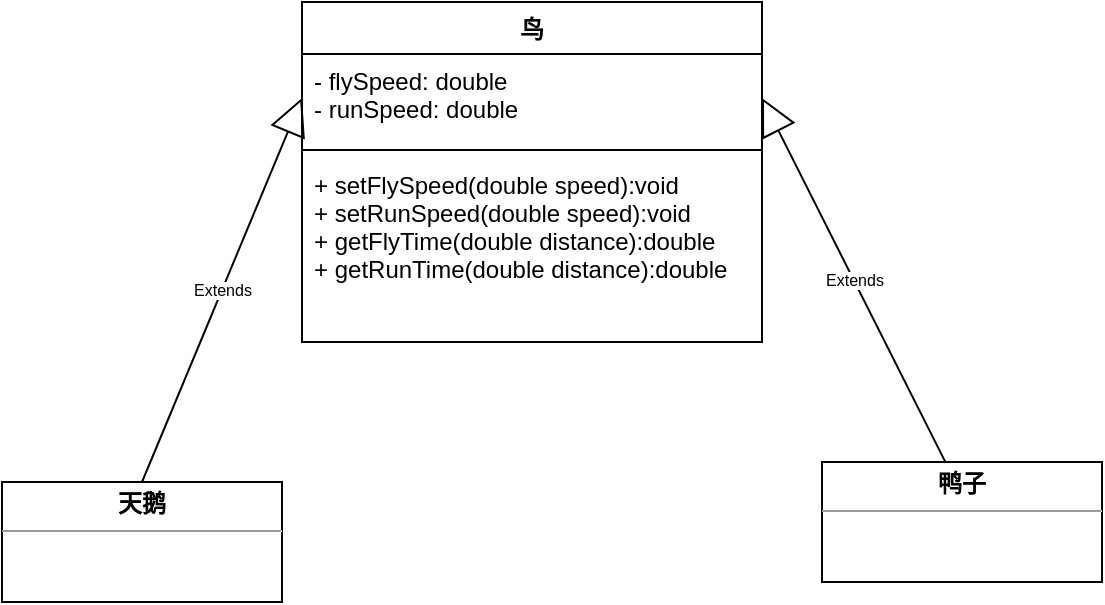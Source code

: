 <mxfile version="20.2.8" type="github">
  <diagram id="QIi8jhx_JIoi1csxR4An" name="第 1 页">
    <mxGraphModel dx="1093" dy="551" grid="1" gridSize="10" guides="1" tooltips="1" connect="1" arrows="1" fold="1" page="1" pageScale="1" pageWidth="827" pageHeight="1169" math="0" shadow="0">
      <root>
        <mxCell id="0" />
        <mxCell id="1" parent="0" />
        <mxCell id="cfaR3fuwhccAtZnVFF-R-1" value="鸟" style="swimlane;fontStyle=1;align=center;verticalAlign=top;childLayout=stackLayout;horizontal=1;startSize=26;horizontalStack=0;resizeParent=1;resizeParentMax=0;resizeLast=0;collapsible=1;marginBottom=0;" vertex="1" parent="1">
          <mxGeometry x="220" y="110" width="230" height="170" as="geometry" />
        </mxCell>
        <mxCell id="cfaR3fuwhccAtZnVFF-R-2" value="- flySpeed: double&#xa;- runSpeed: double" style="text;strokeColor=none;fillColor=none;align=left;verticalAlign=top;spacingLeft=4;spacingRight=4;overflow=hidden;rotatable=0;points=[[0,0.5],[1,0.5]];portConstraint=eastwest;" vertex="1" parent="cfaR3fuwhccAtZnVFF-R-1">
          <mxGeometry y="26" width="230" height="44" as="geometry" />
        </mxCell>
        <mxCell id="cfaR3fuwhccAtZnVFF-R-3" value="" style="line;strokeWidth=1;fillColor=none;align=left;verticalAlign=middle;spacingTop=-1;spacingLeft=3;spacingRight=3;rotatable=0;labelPosition=right;points=[];portConstraint=eastwest;strokeColor=inherit;" vertex="1" parent="cfaR3fuwhccAtZnVFF-R-1">
          <mxGeometry y="70" width="230" height="8" as="geometry" />
        </mxCell>
        <mxCell id="cfaR3fuwhccAtZnVFF-R-4" value="+ setFlySpeed(double speed):void&#xa;+ setRunSpeed(double speed):void&#xa;+ getFlyTime(double distance):double&#xa;+ getRunTime(double distance):double" style="text;strokeColor=none;fillColor=none;align=left;verticalAlign=top;spacingLeft=4;spacingRight=4;overflow=hidden;rotatable=0;points=[[0,0.5],[1,0.5]];portConstraint=eastwest;" vertex="1" parent="cfaR3fuwhccAtZnVFF-R-1">
          <mxGeometry y="78" width="230" height="92" as="geometry" />
        </mxCell>
        <mxCell id="cfaR3fuwhccAtZnVFF-R-14" value="&lt;p style=&quot;margin:0px;margin-top:4px;text-align:center;&quot;&gt;&lt;b&gt;天鹅&lt;/b&gt;&lt;/p&gt;&lt;hr size=&quot;1&quot;&gt;&lt;div style=&quot;height:2px;&quot;&gt;&lt;/div&gt;" style="verticalAlign=top;align=left;overflow=fill;fontSize=12;fontFamily=Helvetica;html=1;" vertex="1" parent="1">
          <mxGeometry x="70" y="350" width="140" height="60" as="geometry" />
        </mxCell>
        <mxCell id="cfaR3fuwhccAtZnVFF-R-18" value="&lt;p style=&quot;margin:0px;margin-top:4px;text-align:center;&quot;&gt;&lt;b&gt;鸭子&lt;/b&gt;&lt;/p&gt;&lt;hr size=&quot;1&quot;&gt;&lt;div style=&quot;height:2px;&quot;&gt;&lt;/div&gt;" style="verticalAlign=top;align=left;overflow=fill;fontSize=12;fontFamily=Helvetica;html=1;" vertex="1" parent="1">
          <mxGeometry x="480" y="340" width="140" height="60" as="geometry" />
        </mxCell>
        <mxCell id="cfaR3fuwhccAtZnVFF-R-19" value="Extends" style="endArrow=block;endSize=16;endFill=0;html=1;rounded=0;fontSize=8;exitX=0.5;exitY=0;exitDx=0;exitDy=0;entryX=0;entryY=0.5;entryDx=0;entryDy=0;" edge="1" parent="1" source="cfaR3fuwhccAtZnVFF-R-14" target="cfaR3fuwhccAtZnVFF-R-2">
          <mxGeometry width="160" relative="1" as="geometry">
            <mxPoint x="80" y="390" as="sourcePoint" />
            <mxPoint x="240" y="390" as="targetPoint" />
          </mxGeometry>
        </mxCell>
        <mxCell id="cfaR3fuwhccAtZnVFF-R-20" value="Extends" style="endArrow=block;endSize=16;endFill=0;html=1;rounded=0;fontSize=8;exitX=0.44;exitY=-0.003;exitDx=0;exitDy=0;exitPerimeter=0;entryX=1;entryY=0.5;entryDx=0;entryDy=0;" edge="1" parent="1" source="cfaR3fuwhccAtZnVFF-R-18" target="cfaR3fuwhccAtZnVFF-R-2">
          <mxGeometry width="160" relative="1" as="geometry">
            <mxPoint x="210" y="320" as="sourcePoint" />
            <mxPoint x="370" y="320" as="targetPoint" />
          </mxGeometry>
        </mxCell>
      </root>
    </mxGraphModel>
  </diagram>
</mxfile>
